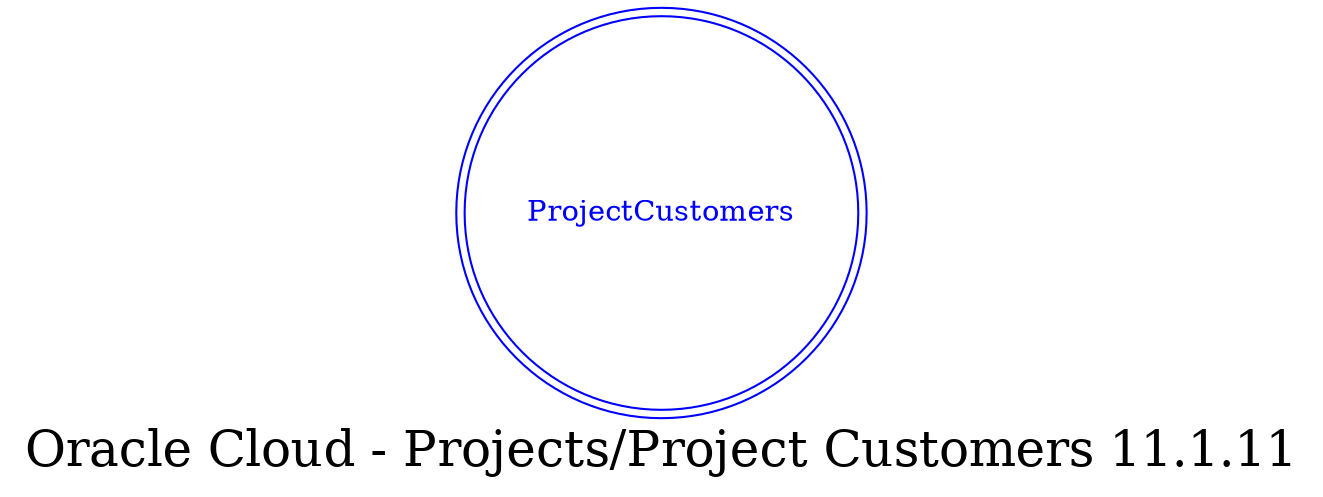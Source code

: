 digraph LexiconGraph {
graph[label="Oracle Cloud - Projects/Project Customers 11.1.11", fontsize=24]
splines=true
"ProjectCustomers" [color=blue, fontcolor=blue, shape=doublecircle]
}
